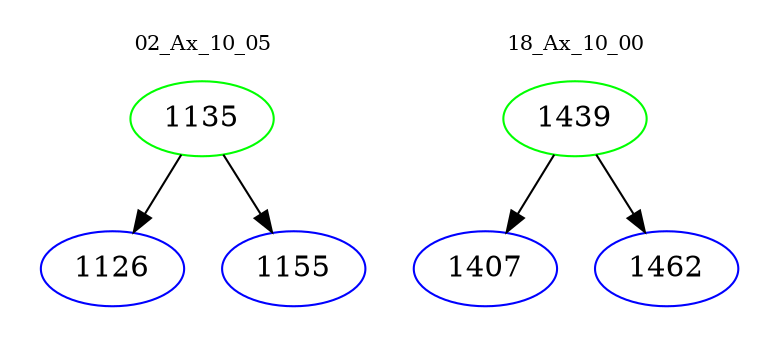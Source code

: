 digraph{
subgraph cluster_0 {
color = white
label = "02_Ax_10_05";
fontsize=10;
T0_1135 [label="1135", color="green"]
T0_1135 -> T0_1126 [color="black"]
T0_1126 [label="1126", color="blue"]
T0_1135 -> T0_1155 [color="black"]
T0_1155 [label="1155", color="blue"]
}
subgraph cluster_1 {
color = white
label = "18_Ax_10_00";
fontsize=10;
T1_1439 [label="1439", color="green"]
T1_1439 -> T1_1407 [color="black"]
T1_1407 [label="1407", color="blue"]
T1_1439 -> T1_1462 [color="black"]
T1_1462 [label="1462", color="blue"]
}
}
